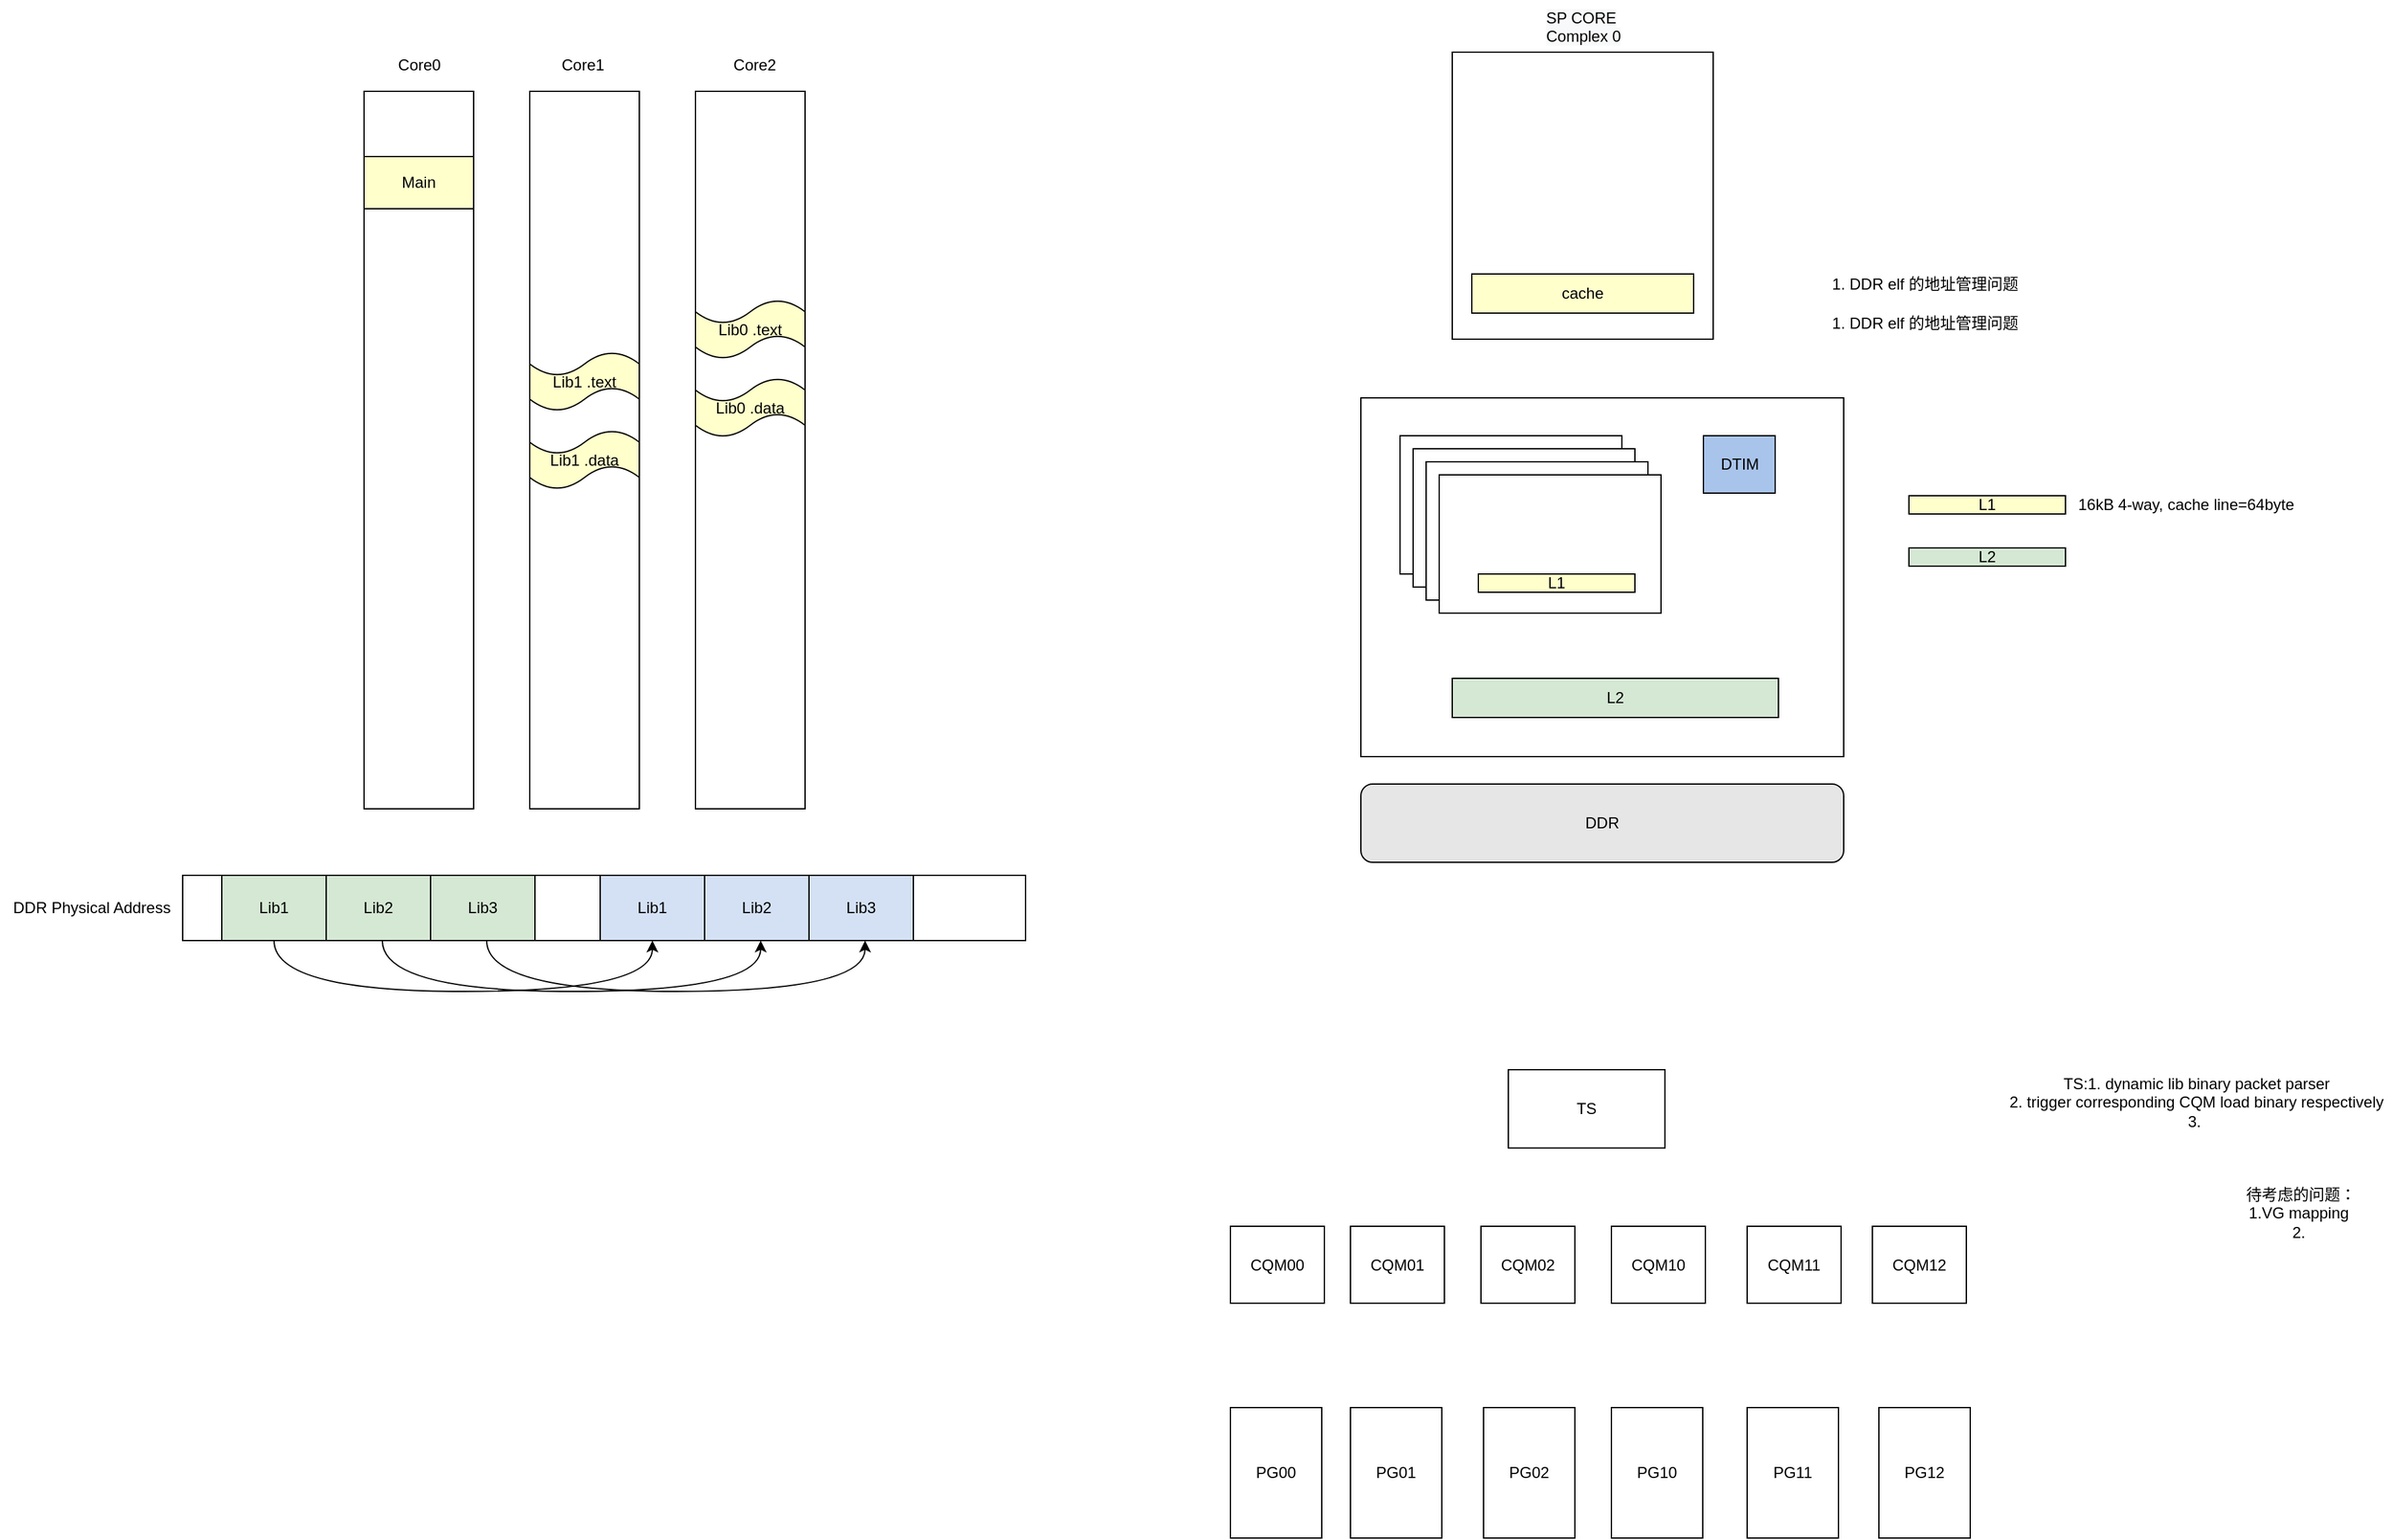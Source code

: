 <mxfile version="15.9.6" type="github">
  <diagram id="i7QMW1x5K39RaPrYkrut" name="Page-1">
    <mxGraphModel dx="2423" dy="1181" grid="1" gridSize="10" guides="1" tooltips="1" connect="1" arrows="1" fold="1" page="1" pageScale="1" pageWidth="827" pageHeight="1169" math="0" shadow="0">
      <root>
        <mxCell id="0" />
        <mxCell id="1" parent="0" />
        <mxCell id="L2IleCqi2TQ5qBMg59UK-1" value="" style="rounded=0;whiteSpace=wrap;html=1;shadow=0;fillColor=#FFFFFF;" vertex="1" parent="1">
          <mxGeometry x="680" y="160" width="84" height="550" as="geometry" />
        </mxCell>
        <mxCell id="UY1nmOvBTnCcTEySD0qH-19" value="" style="rounded=0;whiteSpace=wrap;html=1;shadow=0;fillColor=#FFFFFF;" parent="1" vertex="1">
          <mxGeometry x="553" y="160" width="84" height="550" as="geometry" />
        </mxCell>
        <mxCell id="5-YmETOSnR6zZhraZ0Ge-9" value="" style="rounded=0;whiteSpace=wrap;html=1;shadow=0;fillColor=#FFFFFF;" parent="1" vertex="1">
          <mxGeometry x="1260" y="130" width="200" height="220" as="geometry" />
        </mxCell>
        <mxCell id="5-YmETOSnR6zZhraZ0Ge-8" value="" style="rounded=0;whiteSpace=wrap;html=1;shadow=0;fillColor=#FFFFFF;" parent="1" vertex="1">
          <mxGeometry x="287" y="761" width="646" height="50" as="geometry" />
        </mxCell>
        <mxCell id="5-YmETOSnR6zZhraZ0Ge-15" value="1. DDR elf 的地址管理问题&lt;br&gt;&lt;br&gt;" style="text;html=1;align=center;verticalAlign=middle;resizable=0;points=[];autosize=1;" parent="1" vertex="1">
          <mxGeometry x="1542" y="300" width="160" height="30" as="geometry" />
        </mxCell>
        <mxCell id="5-YmETOSnR6zZhraZ0Ge-16" value="1. DDR elf 的地址管理问题&lt;br&gt;&lt;br&gt;" style="text;html=1;align=center;verticalAlign=middle;resizable=0;points=[];autosize=1;" parent="1" vertex="1">
          <mxGeometry x="1542" y="330" width="160" height="30" as="geometry" />
        </mxCell>
        <mxCell id="5-YmETOSnR6zZhraZ0Ge-18" value="cache" style="rounded=0;whiteSpace=wrap;html=1;shadow=0;fillColor=#FFFFCC;" parent="1" vertex="1">
          <mxGeometry x="1275" y="300" width="170" height="30" as="geometry" />
        </mxCell>
        <mxCell id="5-YmETOSnR6zZhraZ0Ge-19" value="&lt;span style=&quot;color: rgb(0 , 0 , 0) ; font-family: &amp;#34;helvetica&amp;#34; ; font-size: 12px ; font-style: normal ; font-weight: 400 ; letter-spacing: normal ; text-align: center ; text-indent: 0px ; text-transform: none ; word-spacing: 0px ; background-color: rgb(248 , 249 , 250) ; display: inline ; float: none&quot;&gt;SP CORE Complex 0&lt;/span&gt;" style="text;whiteSpace=wrap;html=1;" parent="1" vertex="1">
          <mxGeometry x="1330" y="90" width="90" height="30" as="geometry" />
        </mxCell>
        <mxCell id="UY1nmOvBTnCcTEySD0qH-1" value="" style="rounded=0;whiteSpace=wrap;html=1;shadow=0;fillColor=#FFFFFF;" parent="1" vertex="1">
          <mxGeometry x="426" y="160" width="84" height="550" as="geometry" />
        </mxCell>
        <mxCell id="UY1nmOvBTnCcTEySD0qH-3" value="Core0" style="text;html=1;align=center;verticalAlign=middle;resizable=0;points=[];autosize=1;" parent="1" vertex="1">
          <mxGeometry x="443" y="130" width="50" height="20" as="geometry" />
        </mxCell>
        <mxCell id="UY1nmOvBTnCcTEySD0qH-6" value="Core1&amp;nbsp;" style="text;html=1;align=center;verticalAlign=middle;resizable=0;points=[];autosize=1;" parent="1" vertex="1">
          <mxGeometry x="570" y="130" width="50" height="20" as="geometry" />
        </mxCell>
        <mxCell id="UY1nmOvBTnCcTEySD0qH-11" style="edgeStyle=orthogonalEdgeStyle;curved=1;rounded=0;orthogonalLoop=1;jettySize=auto;html=1;entryX=0.5;entryY=1;entryDx=0;entryDy=0;exitX=0.5;exitY=1;exitDx=0;exitDy=0;" parent="1" source="5-YmETOSnR6zZhraZ0Ge-2" target="R1AbXFqnV56_-vrtafIi-7" edge="1">
          <mxGeometry relative="1" as="geometry">
            <Array as="points">
              <mxPoint x="357" y="850" />
              <mxPoint x="647" y="850" />
            </Array>
          </mxGeometry>
        </mxCell>
        <mxCell id="5-YmETOSnR6zZhraZ0Ge-2" value="Lib1" style="rounded=0;whiteSpace=wrap;html=1;fillColor=#D5E8D4;direction=east;" parent="1" vertex="1">
          <mxGeometry x="317" y="761" width="80" height="50" as="geometry" />
        </mxCell>
        <mxCell id="5-YmETOSnR6zZhraZ0Ge-4" value="&lt;span&gt;Lib2&lt;/span&gt;" style="rounded=0;whiteSpace=wrap;html=1;fillColor=#D5E8D4;direction=east;" parent="1" vertex="1">
          <mxGeometry x="397" y="761" width="80" height="50" as="geometry" />
        </mxCell>
        <mxCell id="5-YmETOSnR6zZhraZ0Ge-5" value="&lt;span&gt;Lib3&lt;/span&gt;" style="rounded=0;whiteSpace=wrap;html=1;fillColor=#D5E8D4;direction=east;" parent="1" vertex="1">
          <mxGeometry x="477" y="761" width="80" height="50" as="geometry" />
        </mxCell>
        <mxCell id="R1AbXFqnV56_-vrtafIi-7" value="Lib1" style="rounded=0;whiteSpace=wrap;html=1;fillColor=#D4E1F5;direction=east;" parent="1" vertex="1">
          <mxGeometry x="607" y="761" width="80" height="50" as="geometry" />
        </mxCell>
        <mxCell id="R1AbXFqnV56_-vrtafIi-8" value="&lt;span&gt;Lib2&lt;/span&gt;" style="rounded=0;whiteSpace=wrap;html=1;fillColor=#D4E1F5;direction=east;" parent="1" vertex="1">
          <mxGeometry x="687" y="761" width="80" height="50" as="geometry" />
        </mxCell>
        <mxCell id="R1AbXFqnV56_-vrtafIi-9" value="&lt;span&gt;Lib3&lt;/span&gt;" style="rounded=0;whiteSpace=wrap;html=1;fillColor=#D4E1F5;direction=east;" parent="1" vertex="1">
          <mxGeometry x="767" y="761" width="80" height="50" as="geometry" />
        </mxCell>
        <mxCell id="UY1nmOvBTnCcTEySD0qH-9" value="DDR Physical Address" style="text;html=1;align=center;verticalAlign=middle;resizable=0;points=[];autosize=1;strokeColor=none;fillColor=none;" parent="1" vertex="1">
          <mxGeometry x="147" y="776" width="140" height="20" as="geometry" />
        </mxCell>
        <mxCell id="UY1nmOvBTnCcTEySD0qH-10" style="edgeStyle=orthogonalEdgeStyle;rounded=0;orthogonalLoop=1;jettySize=auto;html=1;exitX=0.5;exitY=1;exitDx=0;exitDy=0;" parent="1" source="UY1nmOvBTnCcTEySD0qH-1" target="UY1nmOvBTnCcTEySD0qH-1" edge="1">
          <mxGeometry relative="1" as="geometry" />
        </mxCell>
        <mxCell id="UY1nmOvBTnCcTEySD0qH-16" value="Lib0 .text" style="shape=tape;whiteSpace=wrap;html=1;fillColor=#FFFFCC;" parent="1" vertex="1">
          <mxGeometry x="680" y="320" width="84" height="45" as="geometry" />
        </mxCell>
        <mxCell id="UY1nmOvBTnCcTEySD0qH-17" value="Lib0 .data" style="shape=tape;whiteSpace=wrap;html=1;fillColor=#FFFFCC;" parent="1" vertex="1">
          <mxGeometry x="680" y="380" width="84" height="45" as="geometry" />
        </mxCell>
        <mxCell id="UY1nmOvBTnCcTEySD0qH-18" value="Lib1 .text" style="shape=tape;whiteSpace=wrap;html=1;fillColor=#FFFFCC;" parent="1" vertex="1">
          <mxGeometry x="553" y="360" width="84" height="45" as="geometry" />
        </mxCell>
        <mxCell id="UY1nmOvBTnCcTEySD0qH-21" value="Main" style="rounded=0;whiteSpace=wrap;html=1;shadow=0;fillColor=#FFFFCC;" parent="1" vertex="1">
          <mxGeometry x="426" y="210" width="84" height="40" as="geometry" />
        </mxCell>
        <mxCell id="UY1nmOvBTnCcTEySD0qH-22" value="Lib1 .data" style="shape=tape;whiteSpace=wrap;html=1;fillColor=#FFFFCC;" parent="1" vertex="1">
          <mxGeometry x="553" y="420" width="84" height="45" as="geometry" />
        </mxCell>
        <mxCell id="-TkV1AA6lkXoR1iK7Sbg-1" value="" style="rounded=0;whiteSpace=wrap;html=1;" parent="1" vertex="1">
          <mxGeometry x="1190" y="395" width="370" height="275" as="geometry" />
        </mxCell>
        <mxCell id="-TkV1AA6lkXoR1iK7Sbg-10" value="L2" style="rounded=0;whiteSpace=wrap;html=1;fillColor=#D5E8D4;" parent="1" vertex="1">
          <mxGeometry x="1260" y="610" width="250" height="30" as="geometry" />
        </mxCell>
        <mxCell id="-TkV1AA6lkXoR1iK7Sbg-11" value="" style="rounded=0;whiteSpace=wrap;html=1;" parent="1" vertex="1">
          <mxGeometry x="1220" y="424" width="170" height="106" as="geometry" />
        </mxCell>
        <mxCell id="-TkV1AA6lkXoR1iK7Sbg-12" value="" style="rounded=0;whiteSpace=wrap;html=1;" parent="1" vertex="1">
          <mxGeometry x="1230" y="434" width="170" height="106" as="geometry" />
        </mxCell>
        <mxCell id="-TkV1AA6lkXoR1iK7Sbg-13" value="" style="rounded=0;whiteSpace=wrap;html=1;" parent="1" vertex="1">
          <mxGeometry x="1240" y="444" width="170" height="106" as="geometry" />
        </mxCell>
        <mxCell id="-TkV1AA6lkXoR1iK7Sbg-14" value="" style="rounded=0;whiteSpace=wrap;html=1;" parent="1" vertex="1">
          <mxGeometry x="1250" y="454" width="170" height="106" as="geometry" />
        </mxCell>
        <mxCell id="-TkV1AA6lkXoR1iK7Sbg-15" value="L1" style="rounded=0;whiteSpace=wrap;html=1;fillColor=#FFFFCC;" parent="1" vertex="1">
          <mxGeometry x="1280" y="530" width="120" height="14" as="geometry" />
        </mxCell>
        <mxCell id="-TkV1AA6lkXoR1iK7Sbg-16" value="DDR" style="rounded=1;whiteSpace=wrap;html=1;fillColor=#E6E6E6;" parent="1" vertex="1">
          <mxGeometry x="1190" y="691" width="370" height="60" as="geometry" />
        </mxCell>
        <mxCell id="-TkV1AA6lkXoR1iK7Sbg-17" value="DTIM" style="rounded=0;whiteSpace=wrap;html=1;fillColor=#A9C4EB;" parent="1" vertex="1">
          <mxGeometry x="1452.5" y="424" width="55" height="44" as="geometry" />
        </mxCell>
        <mxCell id="-TkV1AA6lkXoR1iK7Sbg-18" value="L1" style="rounded=0;whiteSpace=wrap;html=1;fillColor=#FFFFCC;" parent="1" vertex="1">
          <mxGeometry x="1610" y="470" width="120" height="14" as="geometry" />
        </mxCell>
        <mxCell id="-TkV1AA6lkXoR1iK7Sbg-20" value="16kB 4-way, cache line=64byte" style="text;html=1;align=center;verticalAlign=middle;resizable=0;points=[];autosize=1;strokeColor=none;fillColor=none;" parent="1" vertex="1">
          <mxGeometry x="1732" y="467" width="180" height="20" as="geometry" />
        </mxCell>
        <mxCell id="-TkV1AA6lkXoR1iK7Sbg-21" value="L2" style="rounded=0;whiteSpace=wrap;html=1;fillColor=#D5E8D4;" parent="1" vertex="1">
          <mxGeometry x="1610" y="510" width="120" height="14" as="geometry" />
        </mxCell>
        <mxCell id="L2IleCqi2TQ5qBMg59UK-2" value="Core2" style="text;html=1;align=center;verticalAlign=middle;resizable=0;points=[];autosize=1;" vertex="1" parent="1">
          <mxGeometry x="700" y="130" width="50" height="20" as="geometry" />
        </mxCell>
        <mxCell id="L2IleCqi2TQ5qBMg59UK-3" value="TS" style="rounded=0;whiteSpace=wrap;html=1;" vertex="1" parent="1">
          <mxGeometry x="1303" y="910" width="120" height="60" as="geometry" />
        </mxCell>
        <mxCell id="L2IleCqi2TQ5qBMg59UK-4" value="CQM00" style="rounded=0;whiteSpace=wrap;html=1;" vertex="1" parent="1">
          <mxGeometry x="1090" y="1030" width="72" height="59" as="geometry" />
        </mxCell>
        <mxCell id="L2IleCqi2TQ5qBMg59UK-7" value="CQM12" style="rounded=0;whiteSpace=wrap;html=1;" vertex="1" parent="1">
          <mxGeometry x="1582" y="1030" width="72" height="59" as="geometry" />
        </mxCell>
        <mxCell id="L2IleCqi2TQ5qBMg59UK-8" value="CQM01" style="rounded=0;whiteSpace=wrap;html=1;" vertex="1" parent="1">
          <mxGeometry x="1182" y="1030" width="72" height="59" as="geometry" />
        </mxCell>
        <mxCell id="L2IleCqi2TQ5qBMg59UK-9" value="CQM02" style="rounded=0;whiteSpace=wrap;html=1;" vertex="1" parent="1">
          <mxGeometry x="1282" y="1030" width="72" height="59" as="geometry" />
        </mxCell>
        <mxCell id="L2IleCqi2TQ5qBMg59UK-10" value="CQM10" style="rounded=0;whiteSpace=wrap;html=1;" vertex="1" parent="1">
          <mxGeometry x="1382" y="1030" width="72" height="59" as="geometry" />
        </mxCell>
        <mxCell id="L2IleCqi2TQ5qBMg59UK-11" value="CQM11" style="rounded=0;whiteSpace=wrap;html=1;" vertex="1" parent="1">
          <mxGeometry x="1486" y="1030" width="72" height="59" as="geometry" />
        </mxCell>
        <mxCell id="L2IleCqi2TQ5qBMg59UK-12" value="PG00" style="rounded=0;whiteSpace=wrap;html=1;" vertex="1" parent="1">
          <mxGeometry x="1090" y="1169" width="70" height="100" as="geometry" />
        </mxCell>
        <mxCell id="L2IleCqi2TQ5qBMg59UK-13" value="PG01" style="rounded=0;whiteSpace=wrap;html=1;" vertex="1" parent="1">
          <mxGeometry x="1182" y="1169" width="70" height="100" as="geometry" />
        </mxCell>
        <mxCell id="L2IleCqi2TQ5qBMg59UK-14" value="PG02" style="rounded=0;whiteSpace=wrap;html=1;" vertex="1" parent="1">
          <mxGeometry x="1284" y="1169" width="70" height="100" as="geometry" />
        </mxCell>
        <mxCell id="L2IleCqi2TQ5qBMg59UK-15" value="PG10" style="rounded=0;whiteSpace=wrap;html=1;" vertex="1" parent="1">
          <mxGeometry x="1382" y="1169" width="70" height="100" as="geometry" />
        </mxCell>
        <mxCell id="L2IleCqi2TQ5qBMg59UK-16" value="PG11" style="rounded=0;whiteSpace=wrap;html=1;" vertex="1" parent="1">
          <mxGeometry x="1486" y="1169" width="70" height="100" as="geometry" />
        </mxCell>
        <mxCell id="L2IleCqi2TQ5qBMg59UK-17" value="PG12" style="rounded=0;whiteSpace=wrap;html=1;" vertex="1" parent="1">
          <mxGeometry x="1587" y="1169" width="70" height="100" as="geometry" />
        </mxCell>
        <mxCell id="L2IleCqi2TQ5qBMg59UK-20" value="TS:1. dynamic lib binary packet parser&lt;br&gt;2. trigger corresponding CQM load binary respectively&lt;br&gt;3.&amp;nbsp;" style="text;html=1;align=center;verticalAlign=middle;resizable=0;points=[];autosize=1;strokeColor=none;fillColor=none;" vertex="1" parent="1">
          <mxGeometry x="1680" y="910" width="300" height="50" as="geometry" />
        </mxCell>
        <mxCell id="L2IleCqi2TQ5qBMg59UK-21" value="待考虑的问题：&lt;br&gt;1.VG mapping&amp;nbsp;&lt;br&gt;2.&amp;nbsp;" style="text;html=1;align=center;verticalAlign=middle;resizable=0;points=[];autosize=1;strokeColor=none;fillColor=none;" vertex="1" parent="1">
          <mxGeometry x="1860" y="995" width="100" height="50" as="geometry" />
        </mxCell>
        <mxCell id="L2IleCqi2TQ5qBMg59UK-23" style="edgeStyle=orthogonalEdgeStyle;curved=1;rounded=0;orthogonalLoop=1;jettySize=auto;html=1;entryX=0.5;entryY=1;entryDx=0;entryDy=0;exitX=0.5;exitY=1;exitDx=0;exitDy=0;" edge="1" parent="1">
          <mxGeometry relative="1" as="geometry">
            <Array as="points">
              <mxPoint x="440" y="850" />
              <mxPoint x="730" y="850" />
            </Array>
            <mxPoint x="440" y="811" as="sourcePoint" />
            <mxPoint x="730" y="811" as="targetPoint" />
          </mxGeometry>
        </mxCell>
        <mxCell id="L2IleCqi2TQ5qBMg59UK-24" style="edgeStyle=orthogonalEdgeStyle;curved=1;rounded=0;orthogonalLoop=1;jettySize=auto;html=1;entryX=0.5;entryY=1;entryDx=0;entryDy=0;exitX=0.5;exitY=1;exitDx=0;exitDy=0;" edge="1" parent="1">
          <mxGeometry relative="1" as="geometry">
            <Array as="points">
              <mxPoint x="520" y="850" />
              <mxPoint x="810" y="850" />
            </Array>
            <mxPoint x="520" y="811" as="sourcePoint" />
            <mxPoint x="810" y="811" as="targetPoint" />
          </mxGeometry>
        </mxCell>
      </root>
    </mxGraphModel>
  </diagram>
</mxfile>
